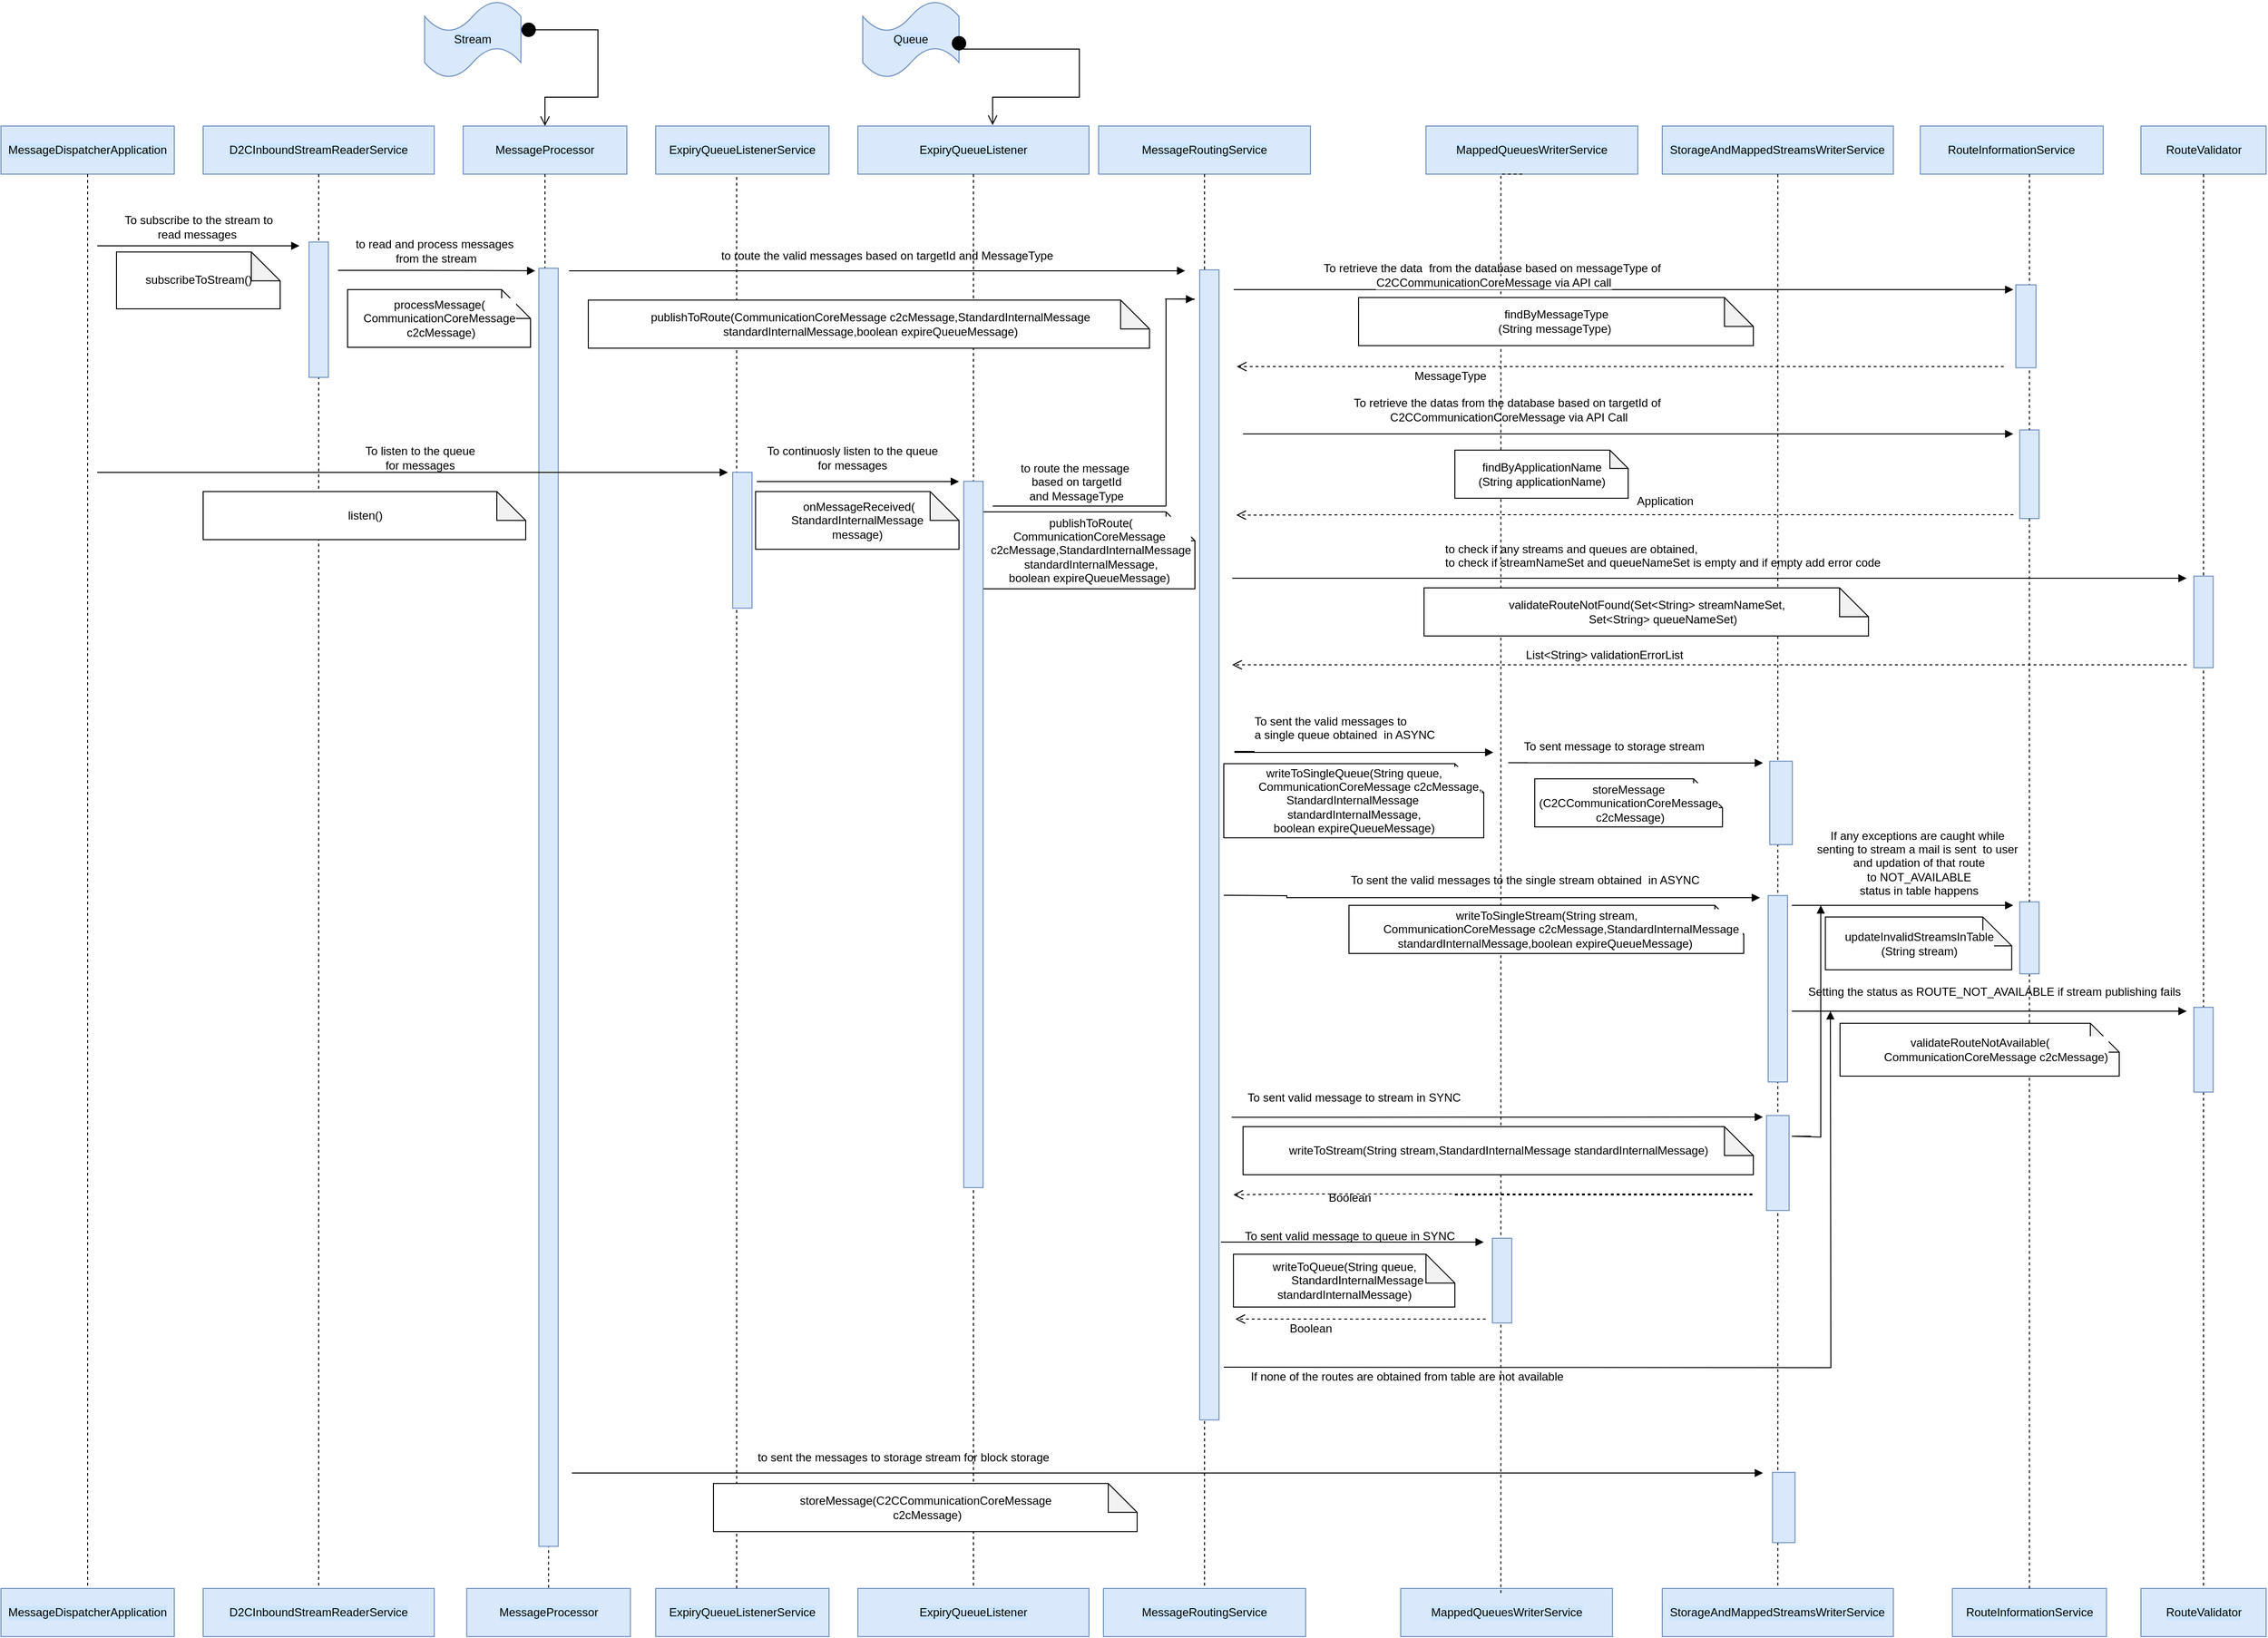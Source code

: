 <mxfile version="15.2.9" type="device"><diagram id="kgpKYQtTHZ0yAKxKKP6v" name="Page-1"><mxGraphModel dx="3119" dy="1825" grid="1" gridSize="10" guides="1" tooltips="1" connect="1" arrows="1" fold="1" page="1" pageScale="1" pageWidth="850" pageHeight="1100" math="0" shadow="0"><root><mxCell id="0"/><mxCell id="1" parent="0"/><mxCell id="HUbHl6_sdaxKrIt4lank-21" value="MessageRoutingService" style="rounded=0;whiteSpace=wrap;html=1;labelBackgroundColor=#CCE5FF;fillColor=#dae8fc;strokeColor=#6c8ebf;" parent="1" vertex="1"><mxGeometry x="50" y="100" width="220" height="50" as="geometry"/></mxCell><mxCell id="HUbHl6_sdaxKrIt4lank-22" value="MessageRoutingService" style="rounded=0;whiteSpace=wrap;html=1;labelBackgroundColor=#CCE5FF;fillColor=#dae8fc;strokeColor=#6c8ebf;" parent="1" vertex="1"><mxGeometry x="55" y="1620" width="210" height="50" as="geometry"/></mxCell><mxCell id="HUbHl6_sdaxKrIt4lank-42" value="RouteInformationService" style="rounded=0;whiteSpace=wrap;html=1;labelBackgroundColor=#CCE5FF;fillColor=#dae8fc;strokeColor=#6c8ebf;" parent="1" vertex="1"><mxGeometry x="903.35" y="100" width="190" height="50" as="geometry"/></mxCell><mxCell id="HUbHl6_sdaxKrIt4lank-43" value="RouteInformationService" style="rounded=0;whiteSpace=wrap;html=1;labelBackgroundColor=#CCE5FF;fillColor=#dae8fc;strokeColor=#6c8ebf;" parent="1" vertex="1"><mxGeometry x="936.73" y="1620" width="160" height="50" as="geometry"/></mxCell><mxCell id="HUbHl6_sdaxKrIt4lank-48" value="StorageAndMappedStreamsWriterService" style="rounded=0;whiteSpace=wrap;html=1;labelBackgroundColor=#CCE5FF;fillColor=#dae8fc;strokeColor=#6c8ebf;" parent="1" vertex="1"><mxGeometry x="635.4" y="100" width="240" height="50" as="geometry"/></mxCell><mxCell id="HUbHl6_sdaxKrIt4lank-51" value="Stream" style="shape=tape;whiteSpace=wrap;html=1;labelBackgroundColor=#CCE5FF;fillColor=#dae8fc;strokeColor=#6c8ebf;" parent="1" vertex="1"><mxGeometry x="-650" y="-30" width="100" height="80" as="geometry"/></mxCell><mxCell id="HUbHl6_sdaxKrIt4lank-68" value="" style="endArrow=none;html=1;rounded=0;edgeStyle=orthogonalEdgeStyle;dashed=1;strokeColor=#000000;exitX=0.5;exitY=1;exitDx=0;exitDy=0;entryX=0.5;entryY=0;entryDx=0;entryDy=0;" parent="1" source="HUbHl6_sdaxKrIt4lank-21" target="HUbHl6_sdaxKrIt4lank-22" edge="1"><mxGeometry relative="1" as="geometry"><mxPoint x="440" y="310" as="sourcePoint"/><mxPoint x="140" y="490" as="targetPoint"/></mxGeometry></mxCell><mxCell id="HUbHl6_sdaxKrIt4lank-87" style="edgeStyle=none;rounded=0;orthogonalLoop=1;jettySize=auto;html=1;exitX=0.5;exitY=1;exitDx=0;exitDy=0;exitPerimeter=0;dashed=1;strokeColor=#000000;" parent="1" edge="1"><mxGeometry relative="1" as="geometry"><mxPoint x="280" y="340" as="sourcePoint"/><mxPoint x="280" y="340" as="targetPoint"/></mxGeometry></mxCell><mxCell id="HUbHl6_sdaxKrIt4lank-89" style="edgeStyle=none;rounded=0;orthogonalLoop=1;jettySize=auto;html=1;exitX=0;exitY=0;exitDx=95;exitDy=0;exitPerimeter=0;dashed=1;strokeColor=#000000;" parent="1" edge="1"><mxGeometry relative="1" as="geometry"><mxPoint x="265" y="290" as="sourcePoint"/><mxPoint x="265" y="290" as="targetPoint"/></mxGeometry></mxCell><mxCell id="HUbHl6_sdaxKrIt4lank-104" value="" style="html=1;verticalAlign=bottom;startArrow=circle;startFill=1;endArrow=open;startSize=6;endSize=8;rounded=0;edgeStyle=orthogonalEdgeStyle;strokeColor=#000000;entryX=0.5;entryY=0;entryDx=0;entryDy=0;" parent="1" source="HUbHl6_sdaxKrIt4lank-51" target="SXchDWInJ9CCmHIZgYc_-25" edge="1"><mxGeometry width="80" relative="1" as="geometry"><mxPoint x="170" y="30" as="sourcePoint"/><mxPoint x="260" as="targetPoint"/><Array as="points"><mxPoint x="-590"/><mxPoint x="-470"/><mxPoint x="-470" y="70"/><mxPoint x="-525" y="70"/></Array></mxGeometry></mxCell><mxCell id="HUbHl6_sdaxKrIt4lank-114" value="" style="html=1;verticalAlign=bottom;endArrow=block;rounded=0;edgeStyle=orthogonalEdgeStyle;strokeColor=#000000;" parent="1" edge="1"><mxGeometry width="80" relative="1" as="geometry"><mxPoint x="190.3" y="270.04" as="sourcePoint"/><mxPoint x="1000" y="270" as="targetPoint"/><Array as="points"><mxPoint x="279.99" y="269.96"/></Array></mxGeometry></mxCell><mxCell id="HUbHl6_sdaxKrIt4lank-118" value="MessageType" style="text;html=1;align=center;verticalAlign=middle;resizable=0;points=[];autosize=1;strokeColor=none;" parent="1" vertex="1"><mxGeometry x="370" y="350" width="90" height="20" as="geometry"/></mxCell><mxCell id="HUbHl6_sdaxKrIt4lank-119" value="" style="html=1;verticalAlign=bottom;endArrow=open;dashed=1;endSize=8;rounded=0;edgeStyle=orthogonalEdgeStyle;strokeColor=#000000;" parent="1" edge="1"><mxGeometry y="-10" relative="1" as="geometry"><mxPoint x="990" y="350" as="sourcePoint"/><mxPoint x="193.51" y="350" as="targetPoint"/><Array as="points"><mxPoint x="378.51" y="350"/><mxPoint x="298.51" y="350"/></Array><mxPoint as="offset"/></mxGeometry></mxCell><mxCell id="HUbHl6_sdaxKrIt4lank-123" value="To retrieve the datas from the database based on targetId of&lt;br&gt;&amp;nbsp;&lt;span style=&quot;background-color: rgb(255 , 255 , 255)&quot;&gt;C2CCommunicationCoreMessage via API Call&lt;/span&gt;" style="text;html=1;align=center;verticalAlign=middle;resizable=0;points=[];autosize=1;strokeColor=none;" parent="1" vertex="1"><mxGeometry x="308.72" y="380.0" width="330" height="30" as="geometry"/></mxCell><mxCell id="HUbHl6_sdaxKrIt4lank-126" value="" style="html=1;verticalAlign=bottom;endArrow=open;dashed=1;endSize=8;rounded=0;edgeStyle=orthogonalEdgeStyle;strokeColor=#000000;" parent="1" edge="1"><mxGeometry y="-10" relative="1" as="geometry"><mxPoint x="1000" y="504" as="sourcePoint"/><mxPoint x="193" y="504.4" as="targetPoint"/><Array as="points"><mxPoint x="333" y="504.4"/><mxPoint x="253" y="504.4"/></Array><mxPoint as="offset"/></mxGeometry></mxCell><mxCell id="HUbHl6_sdaxKrIt4lank-134" value="StorageAndMappedStreamsWriterService" style="rounded=0;whiteSpace=wrap;html=1;labelBackgroundColor=#CCE5FF;fillColor=#dae8fc;strokeColor=#6c8ebf;" parent="1" vertex="1"><mxGeometry x="635.4" y="1620" width="240" height="50" as="geometry"/></mxCell><mxCell id="hBy4iCI1doKGsYAs3ZZ3-1" value="D2CInboundStreamReaderService" style="rounded=0;whiteSpace=wrap;html=1;labelBackgroundColor=#CCE5FF;fillColor=#dae8fc;strokeColor=#6c8ebf;" parent="1" vertex="1"><mxGeometry x="-880" y="100" width="240" height="50" as="geometry"/></mxCell><mxCell id="hBy4iCI1doKGsYAs3ZZ3-2" value="MessageDispatcherApplication" style="rounded=0;whiteSpace=wrap;html=1;labelBackgroundColor=#CCE5FF;fillColor=#dae8fc;strokeColor=#6c8ebf;" parent="1" vertex="1"><mxGeometry x="-1090" y="100" width="180" height="50" as="geometry"/></mxCell><mxCell id="hBy4iCI1doKGsYAs3ZZ3-3" value="MessageDispatcherApplication" style="rounded=0;whiteSpace=wrap;html=1;labelBackgroundColor=#CCE5FF;fillColor=#dae8fc;strokeColor=#6c8ebf;" parent="1" vertex="1"><mxGeometry x="-1090" y="1620" width="180" height="50" as="geometry"/></mxCell><mxCell id="hBy4iCI1doKGsYAs3ZZ3-4" value="" style="endArrow=none;html=1;rounded=0;edgeStyle=orthogonalEdgeStyle;exitX=0.5;exitY=1;exitDx=0;exitDy=0;entryX=0.5;entryY=0;entryDx=0;entryDy=0;dashed=1;" parent="1" source="hBy4iCI1doKGsYAs3ZZ3-2" target="hBy4iCI1doKGsYAs3ZZ3-3" edge="1"><mxGeometry relative="1" as="geometry"><mxPoint x="-340" y="280" as="sourcePoint"/><mxPoint x="-180" y="280" as="targetPoint"/></mxGeometry></mxCell><mxCell id="hBy4iCI1doKGsYAs3ZZ3-8" value="D2CInboundStreamReaderService" style="rounded=0;whiteSpace=wrap;html=1;labelBackgroundColor=#CCE5FF;fillColor=#dae8fc;strokeColor=#6c8ebf;" parent="1" vertex="1"><mxGeometry x="-880" y="1620" width="240" height="50" as="geometry"/></mxCell><mxCell id="hBy4iCI1doKGsYAs3ZZ3-9" value="" style="endArrow=none;html=1;rounded=0;edgeStyle=orthogonalEdgeStyle;dashed=1;exitX=0.5;exitY=1;exitDx=0;exitDy=0;entryX=0.5;entryY=0;entryDx=0;entryDy=0;" parent="1" source="hBy4iCI1doKGsYAs3ZZ3-1" target="hBy4iCI1doKGsYAs3ZZ3-8" edge="1"><mxGeometry relative="1" as="geometry"><mxPoint x="-30" y="520" as="sourcePoint"/><mxPoint x="130" y="520" as="targetPoint"/></mxGeometry></mxCell><mxCell id="hBy4iCI1doKGsYAs3ZZ3-10" value="" style="shape=note;html=1;backgroundOutline=1;darkOpacity=0.05;labelBackgroundColor=#FFFFFF;align=center;verticalAlign=middle;labelBorderColor=none;" parent="1" vertex="1"><mxGeometry x="-970" y="230.9" width="170" height="59.1" as="geometry"/></mxCell><mxCell id="hBy4iCI1doKGsYAs3ZZ3-12" value="subscribeToStream()" style="text;html=1;align=center;verticalAlign=middle;resizable=0;points=[];autosize=1;strokeColor=none;" parent="1" vertex="1"><mxGeometry x="-950" y="250.45" width="130" height="20" as="geometry"/></mxCell><mxCell id="hBy4iCI1doKGsYAs3ZZ3-13" value="To subscribe to the stream to &lt;br&gt;read messages&amp;nbsp;" style="text;html=1;align=center;verticalAlign=middle;resizable=0;points=[];autosize=1;strokeColor=none;" parent="1" vertex="1"><mxGeometry x="-970" y="190" width="170" height="30" as="geometry"/></mxCell><mxCell id="hBy4iCI1doKGsYAs3ZZ3-14" value="" style="rounded=0;whiteSpace=wrap;html=1;labelBackgroundColor=#CCE5FF;rotation=-90;fillColor=#dae8fc;strokeColor=#6c8ebf;" parent="1" vertex="1"><mxGeometry x="-830.33" y="280.86" width="140.65" height="20.09" as="geometry"/></mxCell><mxCell id="hBy4iCI1doKGsYAs3ZZ3-15" value="" style="rounded=0;whiteSpace=wrap;html=1;labelBackgroundColor=#CCE5FF;rotation=-90;fillColor=#dae8fc;strokeColor=#6c8ebf;" parent="1" vertex="1"><mxGeometry x="-432.69" y="837.12" width="1195.4" height="20.09" as="geometry"/></mxCell><mxCell id="hBy4iCI1doKGsYAs3ZZ3-16" value="processMessage(&lt;br&gt;CommunicationCoreMessage&lt;br&gt;&amp;nbsp;c2cMessage)" style="shape=note;html=1;backgroundOutline=1;darkOpacity=0.05;labelBackgroundColor=#FFFFFF;align=center;verticalAlign=middle;labelBorderColor=none;" parent="1" vertex="1"><mxGeometry x="-730" y="270.04" width="190" height="60" as="geometry"/></mxCell><mxCell id="hBy4iCI1doKGsYAs3ZZ3-17" value="to read and process messages&lt;br&gt;&amp;nbsp;from the stream" style="text;html=1;align=center;verticalAlign=middle;resizable=0;points=[];autosize=1;strokeColor=none;" parent="1" vertex="1"><mxGeometry x="-730" y="215.02" width="180" height="30" as="geometry"/></mxCell><mxCell id="hBy4iCI1doKGsYAs3ZZ3-18" value="" style="html=1;verticalAlign=bottom;endArrow=block;rounded=0;edgeStyle=orthogonalEdgeStyle;strokeColor=#000000;" parent="1" edge="1"><mxGeometry width="80" relative="1" as="geometry"><mxPoint x="-740" y="250" as="sourcePoint"/><mxPoint x="-535" y="250.45" as="targetPoint"/><Array as="points"><mxPoint x="-655" y="250.45"/><mxPoint x="-655" y="250.45"/></Array></mxGeometry></mxCell><mxCell id="HUbHl6_sdaxKrIt4lank-129" value="Application" style="text;html=1;align=center;verticalAlign=middle;resizable=0;points=[];autosize=1;strokeColor=none;" parent="1" vertex="1"><mxGeometry x="603.11" y="479.9" width="70" height="20" as="geometry"/></mxCell><mxCell id="hBy4iCI1doKGsYAs3ZZ3-36" value="" style="endArrow=none;html=1;rounded=0;edgeStyle=orthogonalEdgeStyle;dashed=1;exitX=0;exitY=0.5;exitDx=0;exitDy=0;startArrow=none;" parent="1" source="yV6K7lCQJfy3USVhSRv7-13" target="HUbHl6_sdaxKrIt4lank-43" edge="1"><mxGeometry relative="1" as="geometry"><mxPoint x="440" y="420" as="sourcePoint"/><mxPoint x="439.995" y="513.72" as="targetPoint"/></mxGeometry></mxCell><mxCell id="hBy4iCI1doKGsYAs3ZZ3-39" value="&lt;div&gt;writeToQueue(String queue,&lt;/div&gt;&lt;div&gt;&amp;nbsp; &amp;nbsp; &amp;nbsp; &amp;nbsp; StandardInternalMessage&lt;/div&gt;&lt;div&gt;&amp;nbsp;standardInternalMessage)&amp;nbsp;&lt;/div&gt;" style="shape=note;html=1;backgroundOutline=1;darkOpacity=0.05;labelBackgroundColor=#FFFFFF;align=center;verticalAlign=middle;labelBorderColor=none;" parent="1" vertex="1"><mxGeometry x="190" y="1272.57" width="230" height="54.95" as="geometry"/></mxCell><mxCell id="hBy4iCI1doKGsYAs3ZZ3-40" value="MappedQueuesWriterService" style="rounded=0;whiteSpace=wrap;html=1;labelBackgroundColor=#CCE5FF;fillColor=#dae8fc;strokeColor=#6c8ebf;" parent="1" vertex="1"><mxGeometry x="390" y="100" width="220" height="50" as="geometry"/></mxCell><mxCell id="hBy4iCI1doKGsYAs3ZZ3-41" value="MappedQueuesWriterService" style="rounded=0;whiteSpace=wrap;html=1;labelBackgroundColor=#CCE5FF;fillColor=#dae8fc;strokeColor=#6c8ebf;" parent="1" vertex="1"><mxGeometry x="363.72" y="1620" width="220" height="50" as="geometry"/></mxCell><mxCell id="hBy4iCI1doKGsYAs3ZZ3-43" value="to sent the messages to storage stream for block storage" style="text;whiteSpace=wrap;html=1;" parent="1" vertex="1"><mxGeometry x="-306.29" y="1470" width="350" height="30" as="geometry"/></mxCell><mxCell id="hBy4iCI1doKGsYAs3ZZ3-45" value="" style="endArrow=none;html=1;rounded=0;edgeStyle=orthogonalEdgeStyle;dashed=1;exitX=0.455;exitY=1;exitDx=0;exitDy=0;exitPerimeter=0;entryX=0.473;entryY=0.1;entryDx=0;entryDy=0;entryPerimeter=0;" parent="1" source="hBy4iCI1doKGsYAs3ZZ3-40" target="hBy4iCI1doKGsYAs3ZZ3-41" edge="1"><mxGeometry relative="1" as="geometry"><mxPoint x="1090" y="399.5" as="sourcePoint"/><mxPoint x="1250" y="399.5" as="targetPoint"/><Array as="points"><mxPoint x="468" y="150"/></Array></mxGeometry></mxCell><mxCell id="hBy4iCI1doKGsYAs3ZZ3-51" value="RouteValidator" style="rounded=0;whiteSpace=wrap;html=1;labelBackgroundColor=#CCE5FF;fillColor=#dae8fc;strokeColor=#6c8ebf;" parent="1" vertex="1"><mxGeometry x="1132.53" y="100" width="130" height="50" as="geometry"/></mxCell><mxCell id="hBy4iCI1doKGsYAs3ZZ3-52" value="RouteValidator" style="rounded=0;whiteSpace=wrap;html=1;labelBackgroundColor=#CCE5FF;fillColor=#dae8fc;strokeColor=#6c8ebf;" parent="1" vertex="1"><mxGeometry x="1132.54" y="1620" width="130" height="50" as="geometry"/></mxCell><mxCell id="BN8kpjgCd-h9L8HwF_uc-10" value="" style="html=1;verticalAlign=bottom;endArrow=open;dashed=1;endSize=8;rounded=0;edgeStyle=orthogonalEdgeStyle;strokeColor=#000000;startArrow=none;" parent="1" edge="1"><mxGeometry y="-10" relative="1" as="geometry"><mxPoint x="1180" y="660" as="sourcePoint"/><mxPoint x="188.72" y="660" as="targetPoint"/><Array as="points"><mxPoint x="852.24" y="660.0"/></Array><mxPoint as="offset"/></mxGeometry></mxCell><mxCell id="BN8kpjgCd-h9L8HwF_uc-11" value="List&amp;lt;String&amp;gt;&amp;nbsp;validationErrorList" style="text;html=1;align=center;verticalAlign=middle;resizable=0;points=[];autosize=1;strokeColor=none;" parent="1" vertex="1"><mxGeometry x="485.44" y="640" width="180" height="20" as="geometry"/></mxCell><mxCell id="SXchDWInJ9CCmHIZgYc_-4" value="ExpiryQueueListenerService" style="rounded=0;whiteSpace=wrap;html=1;labelBackgroundColor=#CCE5FF;fillColor=#dae8fc;strokeColor=#6c8ebf;" parent="1" vertex="1"><mxGeometry x="-410" y="1620" width="180" height="50" as="geometry"/></mxCell><mxCell id="SXchDWInJ9CCmHIZgYc_-5" value="ExpiryQueueListener" style="rounded=0;whiteSpace=wrap;html=1;labelBackgroundColor=#CCE5FF;fillColor=#dae8fc;strokeColor=#6c8ebf;" parent="1" vertex="1"><mxGeometry x="-200.01" y="1620" width="240" height="50" as="geometry"/></mxCell><mxCell id="SXchDWInJ9CCmHIZgYc_-8" value="listen()" style="shape=note;html=1;backgroundOutline=1;darkOpacity=0.05;labelBackgroundColor=#FFFFFF;align=center;verticalAlign=middle;labelBorderColor=none;" parent="1" vertex="1"><mxGeometry x="-880" y="479.9" width="335" height="50" as="geometry"/></mxCell><mxCell id="SXchDWInJ9CCmHIZgYc_-16" value="&amp;nbsp;onMessageReceived(&lt;br&gt;StandardInternalMessage&lt;br&gt;message)" style="shape=note;html=1;backgroundOutline=1;darkOpacity=0.05;labelBackgroundColor=#FFFFFF;align=center;verticalAlign=middle;labelBorderColor=none;" parent="1" vertex="1"><mxGeometry x="-306.29" y="479.9" width="211.29" height="60.01" as="geometry"/></mxCell><mxCell id="SXchDWInJ9CCmHIZgYc_-17" value="To continuosly listen to the queue &lt;br&gt;for messages" style="text;html=1;align=center;verticalAlign=middle;resizable=0;points=[];autosize=1;strokeColor=none;" parent="1" vertex="1"><mxGeometry x="-301.29" y="430" width="190" height="30" as="geometry"/></mxCell><mxCell id="SXchDWInJ9CCmHIZgYc_-18" value="" style="html=1;verticalAlign=bottom;endArrow=block;rounded=0;edgeStyle=orthogonalEdgeStyle;strokeColor=#000000;" parent="1" edge="1"><mxGeometry width="80" relative="1" as="geometry"><mxPoint x="-305.0" y="469.5" as="sourcePoint"/><mxPoint x="-95.0" y="469.5" as="targetPoint"/><Array as="points"><mxPoint x="-215.0" y="469.5"/><mxPoint x="-215.0" y="469.5"/></Array></mxGeometry></mxCell><mxCell id="SXchDWInJ9CCmHIZgYc_-25" value="MessageProcessor" style="rounded=0;whiteSpace=wrap;html=1;labelBackgroundColor=#CCE5FF;fillColor=#dae8fc;strokeColor=#6c8ebf;" parent="1" vertex="1"><mxGeometry x="-610" y="100" width="170" height="50" as="geometry"/></mxCell><mxCell id="SXchDWInJ9CCmHIZgYc_-26" value="MessageProcessor" style="rounded=0;whiteSpace=wrap;html=1;labelBackgroundColor=#CCE5FF;fillColor=#dae8fc;strokeColor=#6c8ebf;" parent="1" vertex="1"><mxGeometry x="-606.28" y="1620" width="170" height="50" as="geometry"/></mxCell><mxCell id="SXchDWInJ9CCmHIZgYc_-27" value="" style="endArrow=none;html=1;rounded=0;edgeStyle=orthogonalEdgeStyle;dashed=1;strokeColor=#000000;exitX=0.5;exitY=1;exitDx=0;exitDy=0;entryX=0.5;entryY=0;entryDx=0;entryDy=0;" parent="1" source="SXchDWInJ9CCmHIZgYc_-25" target="SXchDWInJ9CCmHIZgYc_-26" edge="1"><mxGeometry relative="1" as="geometry"><mxPoint x="-30" y="170" as="sourcePoint"/><mxPoint x="-30" y="1370" as="targetPoint"/></mxGeometry></mxCell><mxCell id="SXchDWInJ9CCmHIZgYc_-28" value="" style="rounded=0;whiteSpace=wrap;html=1;labelBackgroundColor=#CCE5FF;rotation=-90;fillColor=#dae8fc;strokeColor=#6c8ebf;" parent="1" vertex="1"><mxGeometry x="-1185.51" y="901.98" width="1328.48" height="20.09" as="geometry"/></mxCell><mxCell id="SXchDWInJ9CCmHIZgYc_-29" value="Queue" style="shape=tape;whiteSpace=wrap;html=1;labelBackgroundColor=#CCE5FF;fillColor=#dae8fc;strokeColor=#6c8ebf;" parent="1" vertex="1"><mxGeometry x="-195" y="-30" width="100" height="80" as="geometry"/></mxCell><mxCell id="SXchDWInJ9CCmHIZgYc_-32" value="&amp;nbsp;publishToRoute(&lt;br&gt;CommunicationCoreMessage&lt;br&gt;&amp;nbsp;c2cMessage,StandardInternalMessage&lt;br&gt;&amp;nbsp;standardInternalMessage,&lt;br&gt;boolean expireQueueMessage)" style="shape=note;html=1;backgroundOutline=1;darkOpacity=0.05;labelBackgroundColor=#FFFFFF;align=center;verticalAlign=middle;labelBorderColor=none;" parent="1" vertex="1"><mxGeometry x="-70" y="501.01" width="220" height="80" as="geometry"/></mxCell><mxCell id="SXchDWInJ9CCmHIZgYc_-33" value="to route the valid messages based on targetId and MessageType" style="text;html=1;align=center;verticalAlign=middle;resizable=0;points=[];autosize=1;strokeColor=none;" parent="1" vertex="1"><mxGeometry x="-350" y="225.02" width="360" height="20" as="geometry"/></mxCell><mxCell id="SXchDWInJ9CCmHIZgYc_-72" value="" style="html=1;verticalAlign=bottom;endArrow=open;dashed=1;endSize=8;rounded=0;edgeStyle=orthogonalEdgeStyle;strokeColor=#000000;startArrow=none;" parent="1" edge="1"><mxGeometry y="-10" relative="1" as="geometry"><mxPoint x="420.0" y="1210.96" as="sourcePoint"/><mxPoint x="190" y="1210.91" as="targetPoint"/><Array as="points"><mxPoint x="730" y="1211"/><mxPoint x="730" y="1210"/><mxPoint x="250" y="1210"/></Array><mxPoint as="offset"/></mxGeometry></mxCell><mxCell id="SXchDWInJ9CCmHIZgYc_-75" value="Boolean" style="text;whiteSpace=wrap;html=1;" parent="1" vertex="1"><mxGeometry x="287.05" y="1200" width="70" height="30" as="geometry"/></mxCell><mxCell id="NOc0UTRLhtZRRveca2Fb-3" value="" style="html=1;verticalAlign=bottom;endArrow=block;rounded=0;edgeStyle=orthogonalEdgeStyle;strokeColor=#000000;" parent="1" edge="1"><mxGeometry width="80" relative="1" as="geometry"><mxPoint x="-990" y="224.5" as="sourcePoint"/><mxPoint x="-780" y="224.5" as="targetPoint"/><Array as="points"><mxPoint x="-900" y="224.5"/><mxPoint x="-900" y="224.5"/></Array></mxGeometry></mxCell><mxCell id="NOc0UTRLhtZRRveca2Fb-4" value="ExpiryQueueListenerService" style="rounded=0;whiteSpace=wrap;html=1;labelBackgroundColor=#CCE5FF;fillColor=#dae8fc;strokeColor=#6c8ebf;" parent="1" vertex="1"><mxGeometry x="-410" y="100" width="180" height="50" as="geometry"/></mxCell><mxCell id="NOc0UTRLhtZRRveca2Fb-5" value="ExpiryQueueListener" style="rounded=0;whiteSpace=wrap;html=1;labelBackgroundColor=#CCE5FF;fillColor=#dae8fc;strokeColor=#6c8ebf;" parent="1" vertex="1"><mxGeometry x="-200" y="100" width="240" height="50" as="geometry"/></mxCell><mxCell id="NOc0UTRLhtZRRveca2Fb-6" value="" style="endArrow=none;html=1;rounded=0;edgeStyle=orthogonalEdgeStyle;exitX=0.467;exitY=1.06;exitDx=0;exitDy=0;dashed=1;exitPerimeter=0;entryX=0.467;entryY=0;entryDx=0;entryDy=0;entryPerimeter=0;" parent="1" source="NOc0UTRLhtZRRveca2Fb-4" target="SXchDWInJ9CCmHIZgYc_-4" edge="1"><mxGeometry relative="1" as="geometry"><mxPoint x="-380" y="270" as="sourcePoint"/><mxPoint x="-380" y="1475" as="targetPoint"/></mxGeometry></mxCell><mxCell id="NOc0UTRLhtZRRveca2Fb-7" value="" style="html=1;verticalAlign=bottom;endArrow=block;rounded=0;edgeStyle=orthogonalEdgeStyle;strokeColor=#000000;" parent="1" edge="1"><mxGeometry width="80" relative="1" as="geometry"><mxPoint x="-990" y="460" as="sourcePoint"/><mxPoint x="-335" y="460" as="targetPoint"/><Array as="points"><mxPoint x="-415" y="460"/><mxPoint x="-415" y="460"/></Array></mxGeometry></mxCell><mxCell id="NOc0UTRLhtZRRveca2Fb-8" value="To listen to the queue &lt;br&gt;for messages" style="text;html=1;align=center;verticalAlign=middle;resizable=0;points=[];autosize=1;strokeColor=none;" parent="1" vertex="1"><mxGeometry x="-720" y="430" width="130" height="30" as="geometry"/></mxCell><mxCell id="NOc0UTRLhtZRRveca2Fb-9" value="" style="endArrow=none;html=1;rounded=0;edgeStyle=orthogonalEdgeStyle;exitX=0.5;exitY=1;exitDx=0;exitDy=0;dashed=1;entryX=0.5;entryY=0;entryDx=0;entryDy=0;" parent="1" source="NOc0UTRLhtZRRveca2Fb-5" target="SXchDWInJ9CCmHIZgYc_-5" edge="1"><mxGeometry relative="1" as="geometry"><mxPoint x="-110" y="230" as="sourcePoint"/><mxPoint x="-110" y="1432" as="targetPoint"/></mxGeometry></mxCell><mxCell id="NOc0UTRLhtZRRveca2Fb-10" value="&amp;nbsp;publishToRoute(CommunicationCoreMessage c2cMessage,StandardInternalMessage&lt;br&gt;&amp;nbsp;standardInternalMessage,boolean expireQueueMessage)" style="shape=note;html=1;backgroundOutline=1;darkOpacity=0.05;labelBackgroundColor=#FFFFFF;align=center;verticalAlign=middle;labelBorderColor=none;" parent="1" vertex="1"><mxGeometry x="-480" y="280.86" width="582.86" height="50" as="geometry"/></mxCell><mxCell id="NOc0UTRLhtZRRveca2Fb-11" value="to route the message&lt;br&gt;&amp;nbsp;based on targetId&lt;br&gt;&amp;nbsp;and MessageType" style="text;html=1;align=center;verticalAlign=middle;resizable=0;points=[];autosize=1;strokeColor=none;" parent="1" vertex="1"><mxGeometry x="-40" y="445" width="130" height="50" as="geometry"/></mxCell><mxCell id="NOc0UTRLhtZRRveca2Fb-12" value="" style="html=1;verticalAlign=bottom;endArrow=block;rounded=0;edgeStyle=orthogonalEdgeStyle;strokeColor=#000000;" parent="1" edge="1"><mxGeometry width="80" relative="1" as="geometry"><mxPoint x="-500" y="250.45" as="sourcePoint"/><mxPoint x="140" y="250.45" as="targetPoint"/><Array as="points"><mxPoint x="-360" y="249.85"/><mxPoint x="-360" y="249.85"/></Array></mxGeometry></mxCell><mxCell id="NOc0UTRLhtZRRveca2Fb-14" value="" style="rounded=0;whiteSpace=wrap;html=1;labelBackgroundColor=#CCE5FF;rotation=-90;fillColor=#dae8fc;strokeColor=#6c8ebf;" parent="1" vertex="1"><mxGeometry x="-447.08" y="826.25" width="734.13" height="20.09" as="geometry"/></mxCell><mxCell id="HUbHl6_sdaxKrIt4lank-117" value="To retrieve the data&amp;nbsp; from the&amp;nbsp;database based on messageType of&amp;nbsp;&lt;br&gt;&lt;span style=&quot;background-color: rgb(255 , 255 , 255)&quot;&gt;C2CCommunicationCoreMessage via API call&lt;/span&gt;" style="text;html=1;align=center;verticalAlign=middle;resizable=0;points=[];autosize=1;strokeColor=none;" parent="1" vertex="1"><mxGeometry x="275" y="240.04" width="370" height="30" as="geometry"/></mxCell><mxCell id="NOc0UTRLhtZRRveca2Fb-23" value="" style="html=1;verticalAlign=bottom;endArrow=block;rounded=0;edgeStyle=orthogonalEdgeStyle;strokeColor=#000000;" parent="1" edge="1"><mxGeometry width="80" relative="1" as="geometry"><mxPoint x="219.98" y="420.04" as="sourcePoint"/><mxPoint x="1000" y="420" as="targetPoint"/><Array as="points"><mxPoint x="199.98" y="420.94"/><mxPoint x="199.98" y="420.94"/></Array></mxGeometry></mxCell><mxCell id="hBy4iCI1doKGsYAs3ZZ3-37" value="findByApplicationName&lt;br&gt;(String applicationName)" style="shape=note;html=1;backgroundOutline=1;darkOpacity=0.05;labelBackgroundColor=#FFFFFF;align=center;verticalAlign=middle;labelBorderColor=none;size=19;" parent="1" vertex="1"><mxGeometry x="420" y="436.92" width="180" height="50" as="geometry"/></mxCell><mxCell id="NOc0UTRLhtZRRveca2Fb-25" value="findByMessageType&lt;br&gt;(String messageType)&amp;nbsp;" style="shape=note;html=1;backgroundOutline=1;darkOpacity=0.05;labelBackgroundColor=#FFFFFF;align=center;verticalAlign=middle;labelBorderColor=none;" parent="1" vertex="1"><mxGeometry x="320" y="278.23" width="410" height="50" as="geometry"/></mxCell><mxCell id="NOc0UTRLhtZRRveca2Fb-27" value="" style="html=1;verticalAlign=bottom;endArrow=block;rounded=0;edgeStyle=orthogonalEdgeStyle;strokeColor=#000000;" parent="1" edge="1"><mxGeometry width="80" relative="1" as="geometry"><mxPoint x="188.11" y="1130.19" as="sourcePoint"/><mxPoint x="740" y="1130" as="targetPoint"/><Array as="points"><mxPoint x="308.11" y="1130.09"/><mxPoint x="308.11" y="1130.09"/></Array></mxGeometry></mxCell><mxCell id="NOc0UTRLhtZRRveca2Fb-36" value="" style="endArrow=none;html=1;rounded=0;edgeStyle=orthogonalEdgeStyle;dashed=1;exitX=0.5;exitY=1;exitDx=0;exitDy=0;" parent="1" source="hBy4iCI1doKGsYAs3ZZ3-51" target="hBy4iCI1doKGsYAs3ZZ3-52" edge="1"><mxGeometry relative="1" as="geometry"><mxPoint x="780" y="220" as="sourcePoint"/><mxPoint x="780.01" y="278.575" as="targetPoint"/></mxGeometry></mxCell><mxCell id="NOc0UTRLhtZRRveca2Fb-38" value="" style="html=1;verticalAlign=bottom;endArrow=block;rounded=0;edgeStyle=orthogonalEdgeStyle;strokeColor=#000000;" parent="1" edge="1"><mxGeometry width="80" relative="1" as="geometry"><mxPoint x="188.72" y="570" as="sourcePoint"/><mxPoint x="1180" y="570" as="targetPoint"/></mxGeometry></mxCell><mxCell id="-kayE0pokovoqcDMKSVv-4" value="&lt;div&gt;writeToSingleStream(String stream,&lt;/div&gt;&lt;div&gt;&amp;nbsp; &amp;nbsp; &amp;nbsp; &amp;nbsp; &amp;nbsp; CommunicationCoreMessage c2cMessage,StandardInternalMessage&amp;nbsp;&lt;/div&gt;&lt;div&gt;standardInternalMessage,boolean expireQueueMessage)&amp;nbsp;&lt;/div&gt;" style="shape=note;html=1;backgroundOutline=1;darkOpacity=0.05;labelBackgroundColor=#FFFFFF;align=center;verticalAlign=middle;labelBorderColor=none;" parent="1" vertex="1"><mxGeometry x="310" y="910" width="410" height="50" as="geometry"/></mxCell><mxCell id="-kayE0pokovoqcDMKSVv-5" value="" style="html=1;verticalAlign=bottom;endArrow=block;rounded=0;edgeStyle=orthogonalEdgeStyle;strokeColor=#000000;" parent="1" edge="1"><mxGeometry width="80" relative="1" as="geometry"><mxPoint x="180.0" y="1390" as="sourcePoint"/><mxPoint x="810" y="1020" as="targetPoint"/></mxGeometry></mxCell><mxCell id="-kayE0pokovoqcDMKSVv-7" value="To sent the valid messages to the single stream obtained&amp;nbsp; in ASYNC" style="text;whiteSpace=wrap;html=1;" parent="1" vertex="1"><mxGeometry x="310" y="870" width="460" height="30" as="geometry"/></mxCell><mxCell id="-kayE0pokovoqcDMKSVv-9" value="" style="html=1;verticalAlign=bottom;endArrow=block;rounded=0;edgeStyle=orthogonalEdgeStyle;strokeColor=#000000;" parent="1" edge="1"><mxGeometry width="80" relative="1" as="geometry"><mxPoint x="177.05" y="1260" as="sourcePoint"/><mxPoint x="450" y="1260" as="targetPoint"/></mxGeometry></mxCell><mxCell id="-kayE0pokovoqcDMKSVv-12" value="" style="html=1;verticalAlign=bottom;endArrow=block;rounded=0;edgeStyle=orthogonalEdgeStyle;strokeColor=#000000;" parent="1" edge="1"><mxGeometry width="80" relative="1" as="geometry"><mxPoint x="211.49" y="751" as="sourcePoint"/><mxPoint x="460" y="751" as="targetPoint"/><Array as="points"><mxPoint x="211.49" y="750"/><mxPoint x="191.49" y="750"/></Array></mxGeometry></mxCell><mxCell id="-kayE0pokovoqcDMKSVv-13" value="updateInvalidStreamsInTable&lt;br&gt;(String stream)" style="shape=note;html=1;backgroundOutline=1;darkOpacity=0.05;labelBackgroundColor=#FFFFFF;align=center;verticalAlign=middle;labelBorderColor=none;" parent="1" vertex="1"><mxGeometry x="804.8" y="922.07" width="193.51" height="54.95" as="geometry"/></mxCell><mxCell id="-kayE0pokovoqcDMKSVv-15" value="" style="html=1;verticalAlign=bottom;startArrow=circle;startFill=1;endArrow=open;startSize=6;endSize=8;rounded=0;edgeStyle=orthogonalEdgeStyle;strokeColor=#000000;entryX=0.583;entryY=-0.02;entryDx=0;entryDy=0;entryPerimeter=0;exitX=1;exitY=0.65;exitDx=0;exitDy=0;exitPerimeter=0;" parent="1" source="SXchDWInJ9CCmHIZgYc_-29" target="NOc0UTRLhtZRRveca2Fb-5" edge="1"><mxGeometry width="80" relative="1" as="geometry"><mxPoint x="-50" y="20" as="sourcePoint"/><mxPoint x="-25" y="120" as="targetPoint"/><Array as="points"><mxPoint x="-95" y="20"/><mxPoint x="30" y="20"/><mxPoint x="30" y="70"/><mxPoint x="-60" y="70"/></Array></mxGeometry></mxCell><mxCell id="-kayE0pokovoqcDMKSVv-16" value="" style="rounded=0;whiteSpace=wrap;html=1;labelBackgroundColor=#CCE5FF;rotation=-90;fillColor=#dae8fc;strokeColor=#6c8ebf;" parent="1" vertex="1"><mxGeometry x="-390.65" y="520.45" width="141.28" height="20.09" as="geometry"/></mxCell><mxCell id="-kayE0pokovoqcDMKSVv-18" value="" style="rounded=0;whiteSpace=wrap;html=1;labelBackgroundColor=#CCE5FF;rotation=-90;fillColor=#dae8fc;strokeColor=#6c8ebf;" parent="1" vertex="1"><mxGeometry x="425" y="1290" width="88.11" height="20.09" as="geometry"/></mxCell><mxCell id="yV6K7lCQJfy3USVhSRv7-4" value="" style="endArrow=none;html=1;strokeWidth=1;" parent="1" edge="1"><mxGeometry width="50" height="50" relative="1" as="geometry"><mxPoint x="-60" y="495" as="sourcePoint"/><mxPoint x="120" y="495" as="targetPoint"/></mxGeometry></mxCell><mxCell id="yV6K7lCQJfy3USVhSRv7-10" value="" style="html=1;verticalAlign=bottom;endArrow=block;rounded=0;edgeStyle=orthogonalEdgeStyle;strokeColor=#000000;" parent="1" edge="1"><mxGeometry width="80" relative="1" as="geometry"><mxPoint x="149.05" y="280.86" as="sourcePoint"/><mxPoint x="149.28" y="280" as="targetPoint"/><Array as="points"><mxPoint x="119.05" y="279.76"/><mxPoint x="119.05" y="279.76"/></Array></mxGeometry></mxCell><mxCell id="yV6K7lCQJfy3USVhSRv7-11" value="" style="endArrow=none;html=1;strokeWidth=1;" parent="1" edge="1"><mxGeometry width="50" height="50" relative="1" as="geometry"><mxPoint x="120" y="280" as="sourcePoint"/><mxPoint x="120" y="495" as="targetPoint"/><Array as="points"><mxPoint x="120" y="465"/></Array></mxGeometry></mxCell><mxCell id="yV6K7lCQJfy3USVhSRv7-17" value="If any exceptions are caught while &lt;br&gt;senting to stream a mail is sent&amp;nbsp; to user&lt;br&gt;&amp;nbsp;and updation of that route&lt;br&gt;&amp;nbsp;to NOT_AVAILABLE&lt;br&gt;&amp;nbsp;status in table happens" style="text;html=1;align=center;verticalAlign=middle;resizable=0;points=[];autosize=1;strokeColor=none;" parent="1" vertex="1"><mxGeometry x="790.0" y="826.25" width="220" height="80" as="geometry"/></mxCell><mxCell id="yV6K7lCQJfy3USVhSRv7-1" value="" style="rounded=0;whiteSpace=wrap;html=1;labelBackgroundColor=#CCE5FF;rotation=-90;fillColor=#dae8fc;strokeColor=#6c8ebf;" parent="1" vertex="1"><mxGeometry x="970.67" y="451.87" width="92.11" height="20.09" as="geometry"/></mxCell><mxCell id="NbFQwfrfIQU2q2lS9Md_-1" value="" style="endArrow=none;html=1;rounded=0;edgeStyle=orthogonalEdgeStyle;dashed=1;exitX=0.597;exitY=1;exitDx=0;exitDy=0;exitPerimeter=0;" edge="1" parent="1" source="HUbHl6_sdaxKrIt4lank-42" target="yV6K7lCQJfy3USVhSRv7-1"><mxGeometry relative="1" as="geometry"><mxPoint x="1016.73" y="326.585" as="sourcePoint"/><mxPoint x="675" y="1350" as="targetPoint"/></mxGeometry></mxCell><mxCell id="NbFQwfrfIQU2q2lS9Md_-4" value="" style="rounded=0;whiteSpace=wrap;html=1;labelBackgroundColor=#CCE5FF;rotation=-90;fillColor=#dae8fc;strokeColor=#6c8ebf;" vertex="1" parent="1"><mxGeometry x="1149.95" y="605.38" width="95.18" height="20.09" as="geometry"/></mxCell><mxCell id="NbFQwfrfIQU2q2lS9Md_-7" value="&lt;div&gt;writeToSingleQueue(String queue,&lt;/div&gt;&lt;div&gt;&amp;nbsp; &amp;nbsp; &amp;nbsp; &amp;nbsp; &amp;nbsp; CommunicationCoreMessage c2cMessage,&lt;/div&gt;&lt;div&gt;StandardInternalMessage&amp;nbsp;&lt;/div&gt;&lt;div&gt;standardInternalMessage,&lt;/div&gt;&lt;div&gt;boolean expireQueueMessage)&lt;/div&gt;" style="shape=note;html=1;backgroundOutline=1;darkOpacity=0.05;labelBackgroundColor=#FFFFFF;align=center;verticalAlign=middle;labelBorderColor=none;" vertex="1" parent="1"><mxGeometry x="180" y="762.81" width="270" height="76.89" as="geometry"/></mxCell><mxCell id="NbFQwfrfIQU2q2lS9Md_-8" value="To sent the valid messages to &lt;br&gt;a single queue obtained&amp;nbsp; in ASYNC" style="text;whiteSpace=wrap;html=1;" vertex="1" parent="1"><mxGeometry x="210" y="704.86" width="460" height="30" as="geometry"/></mxCell><mxCell id="NbFQwfrfIQU2q2lS9Md_-10" value="" style="endArrow=none;html=1;rounded=0;edgeStyle=orthogonalEdgeStyle;dashed=1;exitX=0.5;exitY=1;exitDx=0;exitDy=0;entryX=0.5;entryY=0;entryDx=0;entryDy=0;entryPerimeter=0;" edge="1" parent="1" source="HUbHl6_sdaxKrIt4lank-48" target="HUbHl6_sdaxKrIt4lank-134"><mxGeometry relative="1" as="geometry"><mxPoint x="950" y="300" as="sourcePoint"/><mxPoint x="950" y="1610" as="targetPoint"/></mxGeometry></mxCell><mxCell id="NbFQwfrfIQU2q2lS9Md_-11" value="to check if any streams and queues are obtained,&lt;br&gt;to check if streamNameSet and queueNameSet is empty and if empty add error code" style="text;whiteSpace=wrap;html=1;" vertex="1" parent="1"><mxGeometry x="408.11" y="526.01" width="460" height="30" as="geometry"/></mxCell><mxCell id="NbFQwfrfIQU2q2lS9Md_-13" value="storeMessage&lt;br&gt;(C2CCommunicationCoreMessage&lt;br&gt;&amp;nbsp;c2cMessage)" style="shape=note;html=1;backgroundOutline=1;darkOpacity=0.05;labelBackgroundColor=#FFFFFF;align=center;verticalAlign=middle;labelBorderColor=none;" vertex="1" parent="1"><mxGeometry x="502.94" y="778.52" width="195" height="50" as="geometry"/></mxCell><mxCell id="NbFQwfrfIQU2q2lS9Md_-15" value="" style="html=1;verticalAlign=bottom;endArrow=block;rounded=0;edgeStyle=orthogonalEdgeStyle;strokeColor=#000000;" edge="1" parent="1"><mxGeometry width="80" relative="1" as="geometry"><mxPoint x="495.44" y="761.81" as="sourcePoint"/><mxPoint x="740" y="762" as="targetPoint"/><Array as="points"><mxPoint x="475.44" y="762.71"/><mxPoint x="475.44" y="762.71"/></Array></mxGeometry></mxCell><mxCell id="NbFQwfrfIQU2q2lS9Md_-16" value="" style="rounded=0;whiteSpace=wrap;html=1;labelBackgroundColor=#CCE5FF;rotation=-90;fillColor=#dae8fc;strokeColor=#6c8ebf;" vertex="1" parent="1"><mxGeometry x="715.44" y="791.8" width="86.65" height="23.45" as="geometry"/></mxCell><mxCell id="yV6K7lCQJfy3USVhSRv7-13" value="" style="rounded=0;whiteSpace=wrap;html=1;labelBackgroundColor=#CCE5FF;rotation=-90;fillColor=#dae8fc;strokeColor=#6c8ebf;" parent="1" vertex="1"><mxGeometry x="979.32" y="933.72" width="74.83" height="20.09" as="geometry"/></mxCell><mxCell id="NbFQwfrfIQU2q2lS9Md_-23" value="" style="endArrow=none;html=1;rounded=0;edgeStyle=orthogonalEdgeStyle;dashed=1;exitX=0;exitY=0.5;exitDx=0;exitDy=0;startArrow=none;" edge="1" parent="1" source="yV6K7lCQJfy3USVhSRv7-1" target="yV6K7lCQJfy3USVhSRv7-13"><mxGeometry relative="1" as="geometry"><mxPoint x="442.17" y="544.685" as="sourcePoint"/><mxPoint x="923.1" y="1700" as="targetPoint"/></mxGeometry></mxCell><mxCell id="NbFQwfrfIQU2q2lS9Md_-26" value="" style="rounded=0;whiteSpace=wrap;html=1;labelBackgroundColor=#CCE5FF;rotation=-90;fillColor=#dae8fc;strokeColor=#6c8ebf;" vertex="1" parent="1"><mxGeometry x="969.98" y="297.69" width="86.2" height="20.94" as="geometry"/></mxCell><mxCell id="NbFQwfrfIQU2q2lS9Md_-33" value="&lt;div&gt;validateRouteNotFound(Set&amp;lt;String&amp;gt; streamNameSet,&lt;/div&gt;&lt;div&gt;&amp;nbsp; &amp;nbsp; &amp;nbsp; &amp;nbsp; &amp;nbsp; Set&amp;lt;String&amp;gt; queueNameSet)&lt;/div&gt;" style="shape=note;html=1;backgroundOutline=1;darkOpacity=0.05;labelBackgroundColor=#FFFFFF;align=center;verticalAlign=middle;labelBorderColor=none;" vertex="1" parent="1"><mxGeometry x="388" y="580" width="461.57" height="50" as="geometry"/></mxCell><mxCell id="NbFQwfrfIQU2q2lS9Md_-34" value="To sent message to storage stream" style="text;html=1;align=center;verticalAlign=middle;resizable=0;points=[];autosize=1;strokeColor=none;fillColor=none;" vertex="1" parent="1"><mxGeometry x="485.44" y="734.86" width="200" height="20" as="geometry"/></mxCell><mxCell id="NbFQwfrfIQU2q2lS9Md_-35" value="" style="html=1;verticalAlign=bottom;endArrow=block;rounded=0;edgeStyle=orthogonalEdgeStyle;strokeColor=#000000;entryX=0.928;entryY=1.067;entryDx=0;entryDy=0;entryPerimeter=0;" edge="1" parent="1" target="-kayE0pokovoqcDMKSVv-7"><mxGeometry width="80" relative="1" as="geometry"><mxPoint x="180" y="899.45" as="sourcePoint"/><mxPoint x="671.02" y="899.45" as="targetPoint"/></mxGeometry></mxCell><mxCell id="NbFQwfrfIQU2q2lS9Md_-38" value="" style="rounded=0;whiteSpace=wrap;html=1;labelBackgroundColor=#CCE5FF;rotation=-90;fillColor=#dae8fc;strokeColor=#6c8ebf;" vertex="1" parent="1"><mxGeometry x="658.56" y="986.66" width="193.74" height="20.09" as="geometry"/></mxCell><mxCell id="NbFQwfrfIQU2q2lS9Md_-39" value="" style="html=1;verticalAlign=bottom;endArrow=block;rounded=0;edgeStyle=orthogonalEdgeStyle;strokeColor=#000000;" edge="1" parent="1"><mxGeometry width="80" relative="1" as="geometry"><mxPoint x="770" y="910" as="sourcePoint"/><mxPoint x="1000" y="910" as="targetPoint"/><Array as="points"><mxPoint x="860" y="910"/><mxPoint x="860" y="910"/></Array></mxGeometry></mxCell><mxCell id="NbFQwfrfIQU2q2lS9Md_-40" value="" style="html=1;verticalAlign=bottom;endArrow=block;rounded=0;edgeStyle=orthogonalEdgeStyle;strokeColor=#000000;" edge="1" parent="1"><mxGeometry width="80" relative="1" as="geometry"><mxPoint x="770" y="1020" as="sourcePoint"/><mxPoint x="1180" y="1020" as="targetPoint"/><Array as="points"><mxPoint x="840" y="1020"/><mxPoint x="840" y="1020"/></Array></mxGeometry></mxCell><mxCell id="NbFQwfrfIQU2q2lS9Md_-41" value="" style="rounded=0;whiteSpace=wrap;html=1;labelBackgroundColor=#CCE5FF;rotation=-90;fillColor=#dae8fc;strokeColor=#6c8ebf;" vertex="1" parent="1"><mxGeometry x="1153.48" y="1050.0" width="88.11" height="20.09" as="geometry"/></mxCell><mxCell id="NbFQwfrfIQU2q2lS9Md_-42" value="&lt;div&gt;validateRouteNotAvailable(&lt;/div&gt;&lt;div&gt;&amp;nbsp; &amp;nbsp; &amp;nbsp; &amp;nbsp; &amp;nbsp; CommunicationCoreMessage c2cMessage)&lt;/div&gt;" style="shape=note;html=1;backgroundOutline=1;darkOpacity=0.05;labelBackgroundColor=#FFFFFF;align=center;verticalAlign=middle;labelBorderColor=none;" vertex="1" parent="1"><mxGeometry x="820" y="1032.57" width="290" height="54.95" as="geometry"/></mxCell><mxCell id="NbFQwfrfIQU2q2lS9Md_-43" value="Setting the status as ROUTE_NOT_AVAILABLE if stream publishing fails" style="text;html=1;align=center;verticalAlign=middle;resizable=0;points=[];autosize=1;strokeColor=none;fillColor=none;" vertex="1" parent="1"><mxGeometry x="780" y="990.0" width="400" height="20" as="geometry"/></mxCell><mxCell id="NbFQwfrfIQU2q2lS9Md_-45" value="writeToStream(String stream,StandardInternalMessage standardInternalMessage)" style="shape=note;html=1;backgroundOutline=1;darkOpacity=0.05;labelBackgroundColor=#FFFFFF;align=center;verticalAlign=middle;labelBorderColor=none;" vertex="1" parent="1"><mxGeometry x="200" y="1140" width="530" height="50" as="geometry"/></mxCell><mxCell id="NbFQwfrfIQU2q2lS9Md_-47" style="edgeStyle=orthogonalEdgeStyle;rounded=0;orthogonalLoop=1;jettySize=auto;html=1;exitX=0.5;exitY=1;exitDx=0;exitDy=0;" edge="1" parent="1"><mxGeometry relative="1" as="geometry"><mxPoint x="325" y="1014.95" as="sourcePoint"/><mxPoint x="325" y="1014.95" as="targetPoint"/></mxGeometry></mxCell><mxCell id="NbFQwfrfIQU2q2lS9Md_-49" value="To sent valid message to stream in SYNC" style="text;html=1;align=center;verticalAlign=middle;resizable=0;points=[];autosize=1;strokeColor=none;fillColor=none;" vertex="1" parent="1"><mxGeometry x="195" y="1100" width="240" height="20" as="geometry"/></mxCell><mxCell id="NbFQwfrfIQU2q2lS9Md_-51" value="" style="rounded=0;whiteSpace=wrap;html=1;labelBackgroundColor=#CCE5FF;rotation=-90;fillColor=#dae8fc;strokeColor=#6c8ebf;" vertex="1" parent="1"><mxGeometry x="706.05" y="1166.05" width="98.75" height="23.45" as="geometry"/></mxCell><mxCell id="NbFQwfrfIQU2q2lS9Md_-53" value="" style="html=1;verticalAlign=bottom;endArrow=block;rounded=0;edgeStyle=orthogonalEdgeStyle;strokeColor=#000000;" edge="1" parent="1"><mxGeometry width="80" relative="1" as="geometry"><mxPoint x="790" y="1150" as="sourcePoint"/><mxPoint x="800" y="910" as="targetPoint"/><Array as="points"><mxPoint x="770.0" y="1150.9"/><mxPoint x="770.0" y="1150.9"/></Array></mxGeometry></mxCell><mxCell id="NbFQwfrfIQU2q2lS9Md_-55" value="" style="html=1;verticalAlign=bottom;endArrow=open;dashed=1;endSize=8;rounded=0;edgeStyle=orthogonalEdgeStyle;strokeColor=#000000;startArrow=none;" edge="1" parent="1"><mxGeometry y="-10" relative="1" as="geometry"><mxPoint x="452.05" y="1340" as="sourcePoint"/><mxPoint x="192.05" y="1340" as="targetPoint"/><Array as="points"><mxPoint x="294.07" y="1340.0"/></Array><mxPoint as="offset"/></mxGeometry></mxCell><mxCell id="NbFQwfrfIQU2q2lS9Md_-56" value="Boolean" style="text;html=1;align=center;verticalAlign=middle;resizable=0;points=[];autosize=1;strokeColor=none;fillColor=none;" vertex="1" parent="1"><mxGeometry x="240" y="1340" width="60" height="20" as="geometry"/></mxCell><mxCell id="NbFQwfrfIQU2q2lS9Md_-57" value="If none of the routes are obtained from table are not available" style="text;html=1;align=center;verticalAlign=middle;resizable=0;points=[];autosize=1;strokeColor=none;fillColor=none;" vertex="1" parent="1"><mxGeometry x="200" y="1390" width="340" height="20" as="geometry"/></mxCell><mxCell id="NbFQwfrfIQU2q2lS9Md_-58" value="" style="html=1;verticalAlign=bottom;endArrow=block;rounded=0;edgeStyle=orthogonalEdgeStyle;strokeColor=#000000;" edge="1" parent="1"><mxGeometry width="80" relative="1" as="geometry"><mxPoint x="-497.03" y="1500" as="sourcePoint"/><mxPoint x="740" y="1500" as="targetPoint"/><Array as="points"><mxPoint x="-357.03" y="1499.4"/><mxPoint x="-357.03" y="1499.4"/></Array></mxGeometry></mxCell><mxCell id="NbFQwfrfIQU2q2lS9Md_-59" value="" style="rounded=0;whiteSpace=wrap;html=1;labelBackgroundColor=#CCE5FF;rotation=-90;fillColor=#dae8fc;strokeColor=#6c8ebf;" vertex="1" parent="1"><mxGeometry x="725.04" y="1524.12" width="73.03" height="23.45" as="geometry"/></mxCell><mxCell id="NbFQwfrfIQU2q2lS9Md_-61" value="To sent valid message to queue in SYNC" style="text;whiteSpace=wrap;html=1;" vertex="1" parent="1"><mxGeometry x="200" y="1240" width="250" height="30" as="geometry"/></mxCell><mxCell id="NbFQwfrfIQU2q2lS9Md_-62" value="storeMessage(C2CCommunicationCoreMessage&lt;br&gt;&amp;nbsp;c2cMessage)" style="shape=note;html=1;backgroundOutline=1;darkOpacity=0.05;labelBackgroundColor=#FFFFFF;align=center;verticalAlign=middle;labelBorderColor=none;" vertex="1" parent="1"><mxGeometry x="-350.0" y="1510.84" width="440" height="50" as="geometry"/></mxCell></root></mxGraphModel></diagram></mxfile>